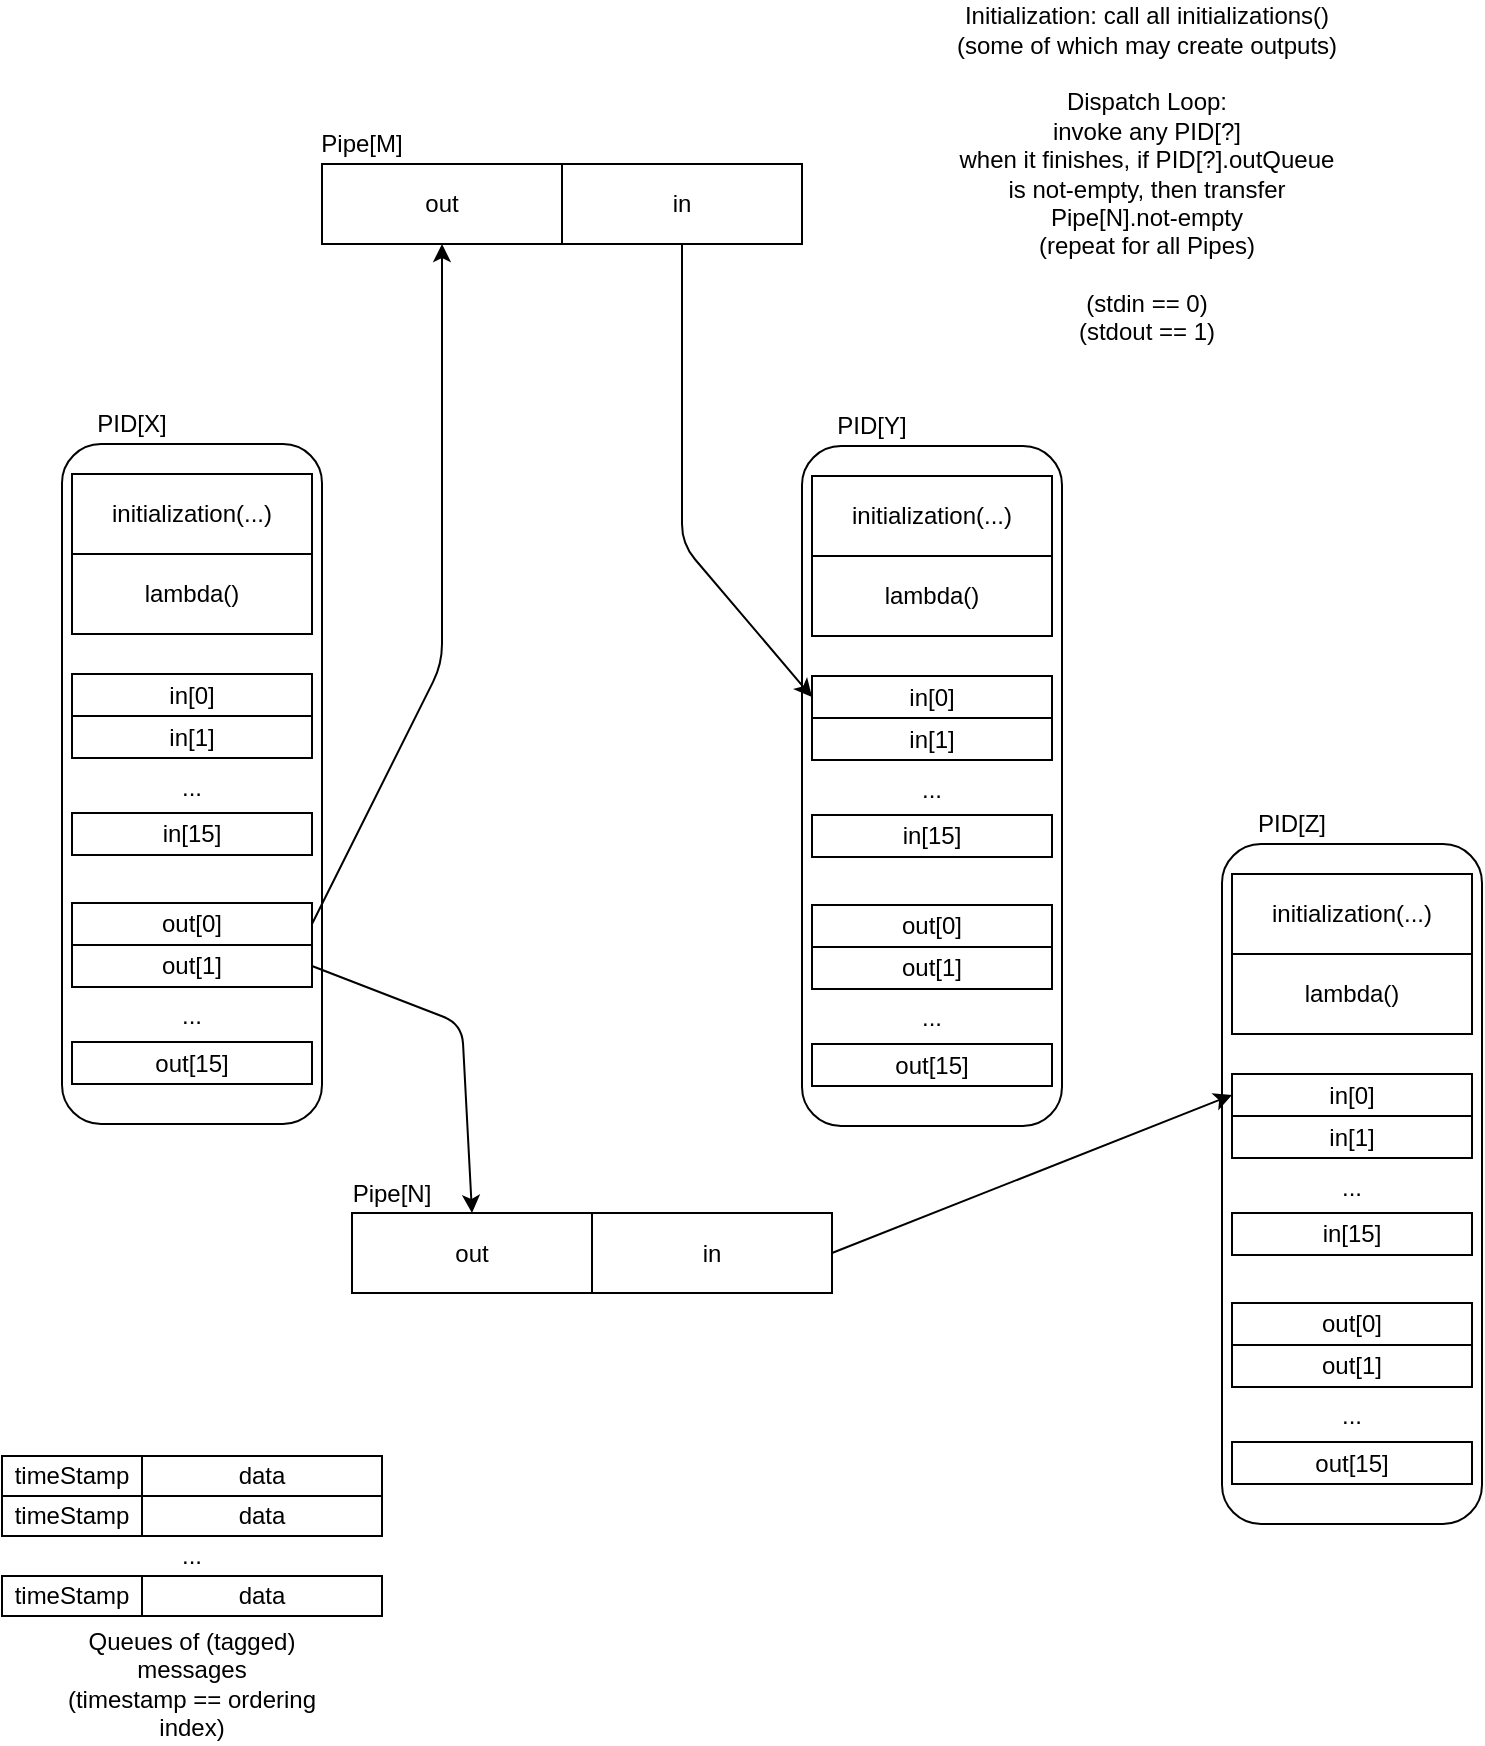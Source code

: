 <mxfile version="11.1.4" type="device"><diagram id="3JjHF200CAmxpYm5zsl6" name="Page-1"><mxGraphModel dx="1106" dy="791" grid="1" gridSize="10" guides="1" tooltips="1" connect="1" arrows="1" fold="1" page="1" pageScale="1" pageWidth="827" pageHeight="1169" math="0" shadow="0"><root><mxCell id="0"/><mxCell id="1" parent="0"/><mxCell id="aCER6EjK-KL99lFDJzoR-15" value="" style="rounded=1;whiteSpace=wrap;html=1;" vertex="1" parent="1"><mxGeometry x="70" y="260" width="130" height="340" as="geometry"/></mxCell><mxCell id="aCER6EjK-KL99lFDJzoR-1" value="out" style="rounded=0;whiteSpace=wrap;html=1;" vertex="1" parent="1"><mxGeometry x="200" y="120" width="120" height="40" as="geometry"/></mxCell><mxCell id="aCER6EjK-KL99lFDJzoR-2" value="in" style="rounded=0;whiteSpace=wrap;html=1;" vertex="1" parent="1"><mxGeometry x="320" y="120" width="120" height="40" as="geometry"/></mxCell><mxCell id="aCER6EjK-KL99lFDJzoR-3" value="Pipe[M]" style="text;html=1;strokeColor=none;fillColor=none;align=center;verticalAlign=middle;whiteSpace=wrap;rounded=0;" vertex="1" parent="1"><mxGeometry x="200" y="100" width="40" height="20" as="geometry"/></mxCell><mxCell id="aCER6EjK-KL99lFDJzoR-4" value="initialization(...)" style="rounded=0;whiteSpace=wrap;html=1;" vertex="1" parent="1"><mxGeometry x="75" y="275" width="120" height="40" as="geometry"/></mxCell><mxCell id="aCER6EjK-KL99lFDJzoR-5" style="edgeStyle=orthogonalEdgeStyle;rounded=0;orthogonalLoop=1;jettySize=auto;html=1;exitX=0.5;exitY=1;exitDx=0;exitDy=0;" edge="1" parent="1" source="aCER6EjK-KL99lFDJzoR-2" target="aCER6EjK-KL99lFDJzoR-2"><mxGeometry relative="1" as="geometry"/></mxCell><mxCell id="aCER6EjK-KL99lFDJzoR-6" value="in[0]" style="rounded=0;whiteSpace=wrap;html=1;" vertex="1" parent="1"><mxGeometry x="75" y="375" width="120" height="21" as="geometry"/></mxCell><mxCell id="aCER6EjK-KL99lFDJzoR-18" value="PID[X]" style="text;html=1;strokeColor=none;fillColor=none;align=center;verticalAlign=middle;whiteSpace=wrap;rounded=0;" vertex="1" parent="1"><mxGeometry x="85" y="240" width="40" height="20" as="geometry"/></mxCell><mxCell id="aCER6EjK-KL99lFDJzoR-32" value="Initialization: call all initializations()&lt;br&gt;(some of which may create outputs)&lt;br&gt;&lt;br&gt;Dispatch Loop:&lt;br&gt;invoke any PID[?]&lt;br&gt;when it finishes, if PID[?].outQueue&lt;br&gt;is not-empty, then transfer&lt;br&gt;Pipe[N].not-empty&lt;br&gt;(repeat for all Pipes)&lt;br&gt;&lt;br&gt;(stdin == 0)&lt;br&gt;(stdout == 1)" style="text;html=1;strokeColor=none;fillColor=none;align=center;verticalAlign=middle;whiteSpace=wrap;rounded=0;" vertex="1" parent="1"><mxGeometry x="475" y="40" width="275" height="170" as="geometry"/></mxCell><mxCell id="aCER6EjK-KL99lFDJzoR-33" value="lambda()" style="rounded=0;whiteSpace=wrap;html=1;" vertex="1" parent="1"><mxGeometry x="75" y="315" width="120" height="40" as="geometry"/></mxCell><mxCell id="aCER6EjK-KL99lFDJzoR-90" style="edgeStyle=orthogonalEdgeStyle;rounded=0;orthogonalLoop=1;jettySize=auto;html=1;exitX=0.5;exitY=1;exitDx=0;exitDy=0;" edge="1" parent="1" source="aCER6EjK-KL99lFDJzoR-15" target="aCER6EjK-KL99lFDJzoR-15"><mxGeometry relative="1" as="geometry"/></mxCell><mxCell id="aCER6EjK-KL99lFDJzoR-124" value="timeStamp" style="rounded=0;whiteSpace=wrap;html=1;" vertex="1" parent="1"><mxGeometry x="40" y="766" width="70" height="20" as="geometry"/></mxCell><mxCell id="aCER6EjK-KL99lFDJzoR-125" value="data" style="rounded=0;whiteSpace=wrap;html=1;" vertex="1" parent="1"><mxGeometry x="110" y="766" width="120" height="20" as="geometry"/></mxCell><mxCell id="aCER6EjK-KL99lFDJzoR-134" value="Queues of (tagged) messages&lt;br&gt;(timestamp == ordering index)" style="text;html=1;strokeColor=none;fillColor=none;align=center;verticalAlign=middle;whiteSpace=wrap;rounded=0;" vertex="1" parent="1"><mxGeometry x="70" y="850" width="130" height="60" as="geometry"/></mxCell><mxCell id="aCER6EjK-KL99lFDJzoR-135" value="in[1]" style="rounded=0;whiteSpace=wrap;html=1;" vertex="1" parent="1"><mxGeometry x="75" y="396" width="120" height="21" as="geometry"/></mxCell><mxCell id="aCER6EjK-KL99lFDJzoR-136" value="in[15]" style="rounded=0;whiteSpace=wrap;html=1;" vertex="1" parent="1"><mxGeometry x="75" y="444.5" width="120" height="21" as="geometry"/></mxCell><mxCell id="aCER6EjK-KL99lFDJzoR-137" value="..." style="text;html=1;strokeColor=none;fillColor=none;align=center;verticalAlign=middle;whiteSpace=wrap;rounded=0;direction=south;" vertex="1" parent="1"><mxGeometry x="125" y="411.5" width="20" height="40" as="geometry"/></mxCell><mxCell id="aCER6EjK-KL99lFDJzoR-138" value="out[0]" style="rounded=0;whiteSpace=wrap;html=1;" vertex="1" parent="1"><mxGeometry x="75" y="489.5" width="120" height="21" as="geometry"/></mxCell><mxCell id="aCER6EjK-KL99lFDJzoR-139" value="out[1]" style="rounded=0;whiteSpace=wrap;html=1;" vertex="1" parent="1"><mxGeometry x="75" y="510.5" width="120" height="21" as="geometry"/></mxCell><mxCell id="aCER6EjK-KL99lFDJzoR-140" value="out[15]" style="rounded=0;whiteSpace=wrap;html=1;" vertex="1" parent="1"><mxGeometry x="75" y="559" width="120" height="21" as="geometry"/></mxCell><mxCell id="aCER6EjK-KL99lFDJzoR-141" value="..." style="text;html=1;strokeColor=none;fillColor=none;align=center;verticalAlign=middle;whiteSpace=wrap;rounded=0;direction=south;" vertex="1" parent="1"><mxGeometry x="125" y="526" width="20" height="40" as="geometry"/></mxCell><mxCell id="aCER6EjK-KL99lFDJzoR-143" value="" style="endArrow=classic;html=1;entryX=0.5;entryY=1;entryDx=0;entryDy=0;exitX=1;exitY=0.5;exitDx=0;exitDy=0;" edge="1" parent="1" source="aCER6EjK-KL99lFDJzoR-138" target="aCER6EjK-KL99lFDJzoR-1"><mxGeometry width="50" height="50" relative="1" as="geometry"><mxPoint x="70" y="880" as="sourcePoint"/><mxPoint x="120" y="830" as="targetPoint"/><Array as="points"><mxPoint x="260" y="370"/></Array></mxGeometry></mxCell><mxCell id="aCER6EjK-KL99lFDJzoR-144" value="" style="rounded=1;whiteSpace=wrap;html=1;" vertex="1" parent="1"><mxGeometry x="440" y="261" width="130" height="340" as="geometry"/></mxCell><mxCell id="aCER6EjK-KL99lFDJzoR-145" value="initialization(...)" style="rounded=0;whiteSpace=wrap;html=1;" vertex="1" parent="1"><mxGeometry x="445" y="276" width="120" height="40" as="geometry"/></mxCell><mxCell id="aCER6EjK-KL99lFDJzoR-146" value="in[0]" style="rounded=0;whiteSpace=wrap;html=1;" vertex="1" parent="1"><mxGeometry x="445" y="376" width="120" height="21" as="geometry"/></mxCell><mxCell id="aCER6EjK-KL99lFDJzoR-147" value="PID[Y]" style="text;html=1;strokeColor=none;fillColor=none;align=center;verticalAlign=middle;whiteSpace=wrap;rounded=0;" vertex="1" parent="1"><mxGeometry x="455" y="241" width="40" height="20" as="geometry"/></mxCell><mxCell id="aCER6EjK-KL99lFDJzoR-148" value="lambda()" style="rounded=0;whiteSpace=wrap;html=1;" vertex="1" parent="1"><mxGeometry x="445" y="316" width="120" height="40" as="geometry"/></mxCell><mxCell id="aCER6EjK-KL99lFDJzoR-149" style="edgeStyle=orthogonalEdgeStyle;rounded=0;orthogonalLoop=1;jettySize=auto;html=1;exitX=0.5;exitY=1;exitDx=0;exitDy=0;" edge="1" source="aCER6EjK-KL99lFDJzoR-144" target="aCER6EjK-KL99lFDJzoR-144" parent="1"><mxGeometry relative="1" as="geometry"/></mxCell><mxCell id="aCER6EjK-KL99lFDJzoR-150" value="in[1]" style="rounded=0;whiteSpace=wrap;html=1;" vertex="1" parent="1"><mxGeometry x="445" y="397" width="120" height="21" as="geometry"/></mxCell><mxCell id="aCER6EjK-KL99lFDJzoR-151" value="in[15]" style="rounded=0;whiteSpace=wrap;html=1;" vertex="1" parent="1"><mxGeometry x="445" y="445.5" width="120" height="21" as="geometry"/></mxCell><mxCell id="aCER6EjK-KL99lFDJzoR-152" value="..." style="text;html=1;strokeColor=none;fillColor=none;align=center;verticalAlign=middle;whiteSpace=wrap;rounded=0;direction=south;" vertex="1" parent="1"><mxGeometry x="495" y="412.5" width="20" height="40" as="geometry"/></mxCell><mxCell id="aCER6EjK-KL99lFDJzoR-153" value="out[0]" style="rounded=0;whiteSpace=wrap;html=1;" vertex="1" parent="1"><mxGeometry x="445" y="490.5" width="120" height="21" as="geometry"/></mxCell><mxCell id="aCER6EjK-KL99lFDJzoR-154" value="out[1]" style="rounded=0;whiteSpace=wrap;html=1;" vertex="1" parent="1"><mxGeometry x="445" y="511.5" width="120" height="21" as="geometry"/></mxCell><mxCell id="aCER6EjK-KL99lFDJzoR-155" value="out[15]" style="rounded=0;whiteSpace=wrap;html=1;" vertex="1" parent="1"><mxGeometry x="445" y="560" width="120" height="21" as="geometry"/></mxCell><mxCell id="aCER6EjK-KL99lFDJzoR-156" value="..." style="text;html=1;strokeColor=none;fillColor=none;align=center;verticalAlign=middle;whiteSpace=wrap;rounded=0;direction=south;" vertex="1" parent="1"><mxGeometry x="495" y="527" width="20" height="40" as="geometry"/></mxCell><mxCell id="aCER6EjK-KL99lFDJzoR-170" value="" style="rounded=1;whiteSpace=wrap;html=1;" vertex="1" parent="1"><mxGeometry x="650" y="460" width="130" height="340" as="geometry"/></mxCell><mxCell id="aCER6EjK-KL99lFDJzoR-171" value="initialization(...)" style="rounded=0;whiteSpace=wrap;html=1;" vertex="1" parent="1"><mxGeometry x="655" y="475" width="120" height="40" as="geometry"/></mxCell><mxCell id="aCER6EjK-KL99lFDJzoR-172" value="in[0]" style="rounded=0;whiteSpace=wrap;html=1;" vertex="1" parent="1"><mxGeometry x="655" y="575" width="120" height="21" as="geometry"/></mxCell><mxCell id="aCER6EjK-KL99lFDJzoR-173" value="PID[Z]" style="text;html=1;strokeColor=none;fillColor=none;align=center;verticalAlign=middle;whiteSpace=wrap;rounded=0;" vertex="1" parent="1"><mxGeometry x="665" y="440" width="40" height="20" as="geometry"/></mxCell><mxCell id="aCER6EjK-KL99lFDJzoR-174" value="lambda()" style="rounded=0;whiteSpace=wrap;html=1;" vertex="1" parent="1"><mxGeometry x="655" y="515" width="120" height="40" as="geometry"/></mxCell><mxCell id="aCER6EjK-KL99lFDJzoR-175" style="edgeStyle=orthogonalEdgeStyle;rounded=0;orthogonalLoop=1;jettySize=auto;html=1;exitX=0.5;exitY=1;exitDx=0;exitDy=0;" edge="1" source="aCER6EjK-KL99lFDJzoR-170" target="aCER6EjK-KL99lFDJzoR-170" parent="1"><mxGeometry relative="1" as="geometry"/></mxCell><mxCell id="aCER6EjK-KL99lFDJzoR-176" value="in[1]" style="rounded=0;whiteSpace=wrap;html=1;" vertex="1" parent="1"><mxGeometry x="655" y="596" width="120" height="21" as="geometry"/></mxCell><mxCell id="aCER6EjK-KL99lFDJzoR-177" value="in[15]" style="rounded=0;whiteSpace=wrap;html=1;" vertex="1" parent="1"><mxGeometry x="655" y="644.5" width="120" height="21" as="geometry"/></mxCell><mxCell id="aCER6EjK-KL99lFDJzoR-178" value="..." style="text;html=1;strokeColor=none;fillColor=none;align=center;verticalAlign=middle;whiteSpace=wrap;rounded=0;direction=south;" vertex="1" parent="1"><mxGeometry x="705" y="611.5" width="20" height="40" as="geometry"/></mxCell><mxCell id="aCER6EjK-KL99lFDJzoR-179" value="out[0]" style="rounded=0;whiteSpace=wrap;html=1;" vertex="1" parent="1"><mxGeometry x="655" y="689.5" width="120" height="21" as="geometry"/></mxCell><mxCell id="aCER6EjK-KL99lFDJzoR-180" value="out[1]" style="rounded=0;whiteSpace=wrap;html=1;" vertex="1" parent="1"><mxGeometry x="655" y="710.5" width="120" height="21" as="geometry"/></mxCell><mxCell id="aCER6EjK-KL99lFDJzoR-181" value="out[15]" style="rounded=0;whiteSpace=wrap;html=1;" vertex="1" parent="1"><mxGeometry x="655" y="759" width="120" height="21" as="geometry"/></mxCell><mxCell id="aCER6EjK-KL99lFDJzoR-182" value="..." style="text;html=1;strokeColor=none;fillColor=none;align=center;verticalAlign=middle;whiteSpace=wrap;rounded=0;direction=south;" vertex="1" parent="1"><mxGeometry x="705" y="726" width="20" height="40" as="geometry"/></mxCell><mxCell id="aCER6EjK-KL99lFDJzoR-183" value="" style="endArrow=classic;html=1;entryX=0;entryY=0.5;entryDx=0;entryDy=0;exitX=0.5;exitY=1;exitDx=0;exitDy=0;" edge="1" parent="1" source="aCER6EjK-KL99lFDJzoR-2" target="aCER6EjK-KL99lFDJzoR-146"><mxGeometry width="50" height="50" relative="1" as="geometry"><mxPoint x="70" y="940" as="sourcePoint"/><mxPoint x="120" y="890" as="targetPoint"/><Array as="points"><mxPoint x="380" y="310"/></Array></mxGeometry></mxCell><mxCell id="aCER6EjK-KL99lFDJzoR-184" value="out" style="rounded=0;whiteSpace=wrap;html=1;" vertex="1" parent="1"><mxGeometry x="215" y="644.5" width="120" height="40" as="geometry"/></mxCell><mxCell id="aCER6EjK-KL99lFDJzoR-185" value="in" style="rounded=0;whiteSpace=wrap;html=1;" vertex="1" parent="1"><mxGeometry x="335" y="644.5" width="120" height="40" as="geometry"/></mxCell><mxCell id="aCER6EjK-KL99lFDJzoR-186" value="Pipe[N]" style="text;html=1;strokeColor=none;fillColor=none;align=center;verticalAlign=middle;whiteSpace=wrap;rounded=0;" vertex="1" parent="1"><mxGeometry x="215" y="624.5" width="40" height="20" as="geometry"/></mxCell><mxCell id="aCER6EjK-KL99lFDJzoR-188" value="" style="endArrow=classic;html=1;entryX=0.5;entryY=0;entryDx=0;entryDy=0;exitX=1;exitY=0.5;exitDx=0;exitDy=0;" edge="1" parent="1" source="aCER6EjK-KL99lFDJzoR-139" target="aCER6EjK-KL99lFDJzoR-184"><mxGeometry width="50" height="50" relative="1" as="geometry"><mxPoint x="70" y="940" as="sourcePoint"/><mxPoint x="120" y="890" as="targetPoint"/><Array as="points"><mxPoint x="270" y="550"/></Array></mxGeometry></mxCell><mxCell id="aCER6EjK-KL99lFDJzoR-189" value="" style="endArrow=classic;html=1;entryX=0;entryY=0.5;entryDx=0;entryDy=0;exitX=1;exitY=0.5;exitDx=0;exitDy=0;" edge="1" parent="1" source="aCER6EjK-KL99lFDJzoR-185" target="aCER6EjK-KL99lFDJzoR-172"><mxGeometry width="50" height="50" relative="1" as="geometry"><mxPoint x="70" y="940" as="sourcePoint"/><mxPoint x="120" y="890" as="targetPoint"/></mxGeometry></mxCell><mxCell id="aCER6EjK-KL99lFDJzoR-190" value="timeStamp" style="rounded=0;whiteSpace=wrap;html=1;" vertex="1" parent="1"><mxGeometry x="40" y="786" width="70" height="20" as="geometry"/></mxCell><mxCell id="aCER6EjK-KL99lFDJzoR-191" value="data" style="rounded=0;whiteSpace=wrap;html=1;" vertex="1" parent="1"><mxGeometry x="110" y="786" width="120" height="20" as="geometry"/></mxCell><mxCell id="aCER6EjK-KL99lFDJzoR-192" value="timeStamp" style="rounded=0;whiteSpace=wrap;html=1;" vertex="1" parent="1"><mxGeometry x="40" y="826" width="70" height="20" as="geometry"/></mxCell><mxCell id="aCER6EjK-KL99lFDJzoR-193" value="data" style="rounded=0;whiteSpace=wrap;html=1;" vertex="1" parent="1"><mxGeometry x="110" y="826" width="120" height="20" as="geometry"/></mxCell><mxCell id="aCER6EjK-KL99lFDJzoR-194" value="..." style="text;html=1;strokeColor=none;fillColor=none;align=center;verticalAlign=middle;whiteSpace=wrap;rounded=0;direction=south;" vertex="1" parent="1"><mxGeometry x="125" y="806" width="20" height="20" as="geometry"/></mxCell></root></mxGraphModel></diagram></mxfile>